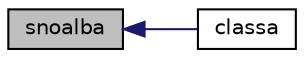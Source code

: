 digraph "snoalba"
{
 // INTERACTIVE_SVG=YES
  edge [fontname="Helvetica",fontsize="10",labelfontname="Helvetica",labelfontsize="10"];
  node [fontname="Helvetica",fontsize="10",shape=record];
  rankdir="LR";
  Node1 [label="snoalba",height=0.2,width=0.4,color="black", fillcolor="grey75", style="filled", fontcolor="black"];
  Node1 -> Node2 [dir="back",color="midnightblue",fontsize="10",style="solid",fontname="Helvetica"];
  Node2 [label="classa",height=0.2,width=0.4,color="black", fillcolor="white", style="filled",URL="$CLASSA_8f.html#a4ba5845339f63dd223722f0e0593c72e"];
}
